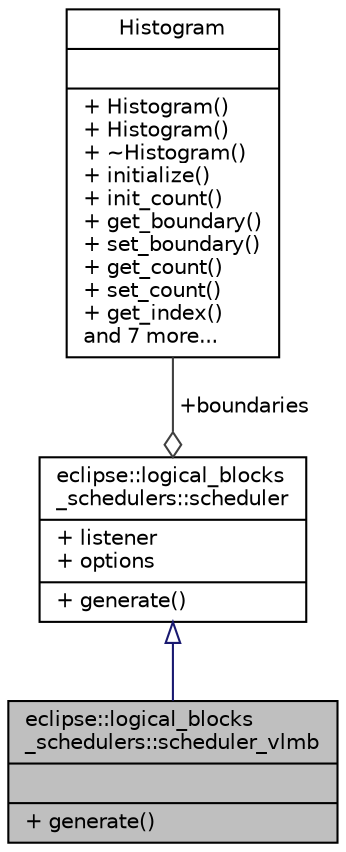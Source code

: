 digraph "eclipse::logical_blocks_schedulers::scheduler_vlmb"
{
  edge [fontname="Helvetica",fontsize="10",labelfontname="Helvetica",labelfontsize="10"];
  node [fontname="Helvetica",fontsize="10",shape=record];
  Node1 [label="{eclipse::logical_blocks\l_schedulers::scheduler_vlmb\n||+ generate()\l}",height=0.2,width=0.4,color="black", fillcolor="grey75", style="filled" fontcolor="black"];
  Node2 -> Node1 [dir="back",color="midnightblue",fontsize="10",style="solid",arrowtail="onormal",fontname="Helvetica"];
  Node2 [label="{eclipse::logical_blocks\l_schedulers::scheduler\n|+ listener\l+ options\l|+ generate()\l}",height=0.2,width=0.4,color="black", fillcolor="white", style="filled",URL="$classeclipse_1_1logical__blocks__schedulers_1_1scheduler.html"];
  Node3 -> Node2 [color="grey25",fontsize="10",style="solid",label=" +boundaries" ,arrowhead="odiamond",fontname="Helvetica"];
  Node3 [label="{Histogram\n||+ Histogram()\l+ Histogram()\l+ ~Histogram()\l+ initialize()\l+ init_count()\l+ get_boundary()\l+ set_boundary()\l+ get_count()\l+ set_count()\l+ get_index()\land 7 more...\l}",height=0.2,width=0.4,color="black", fillcolor="white", style="filled",URL="$classHistogram.html"];
}
